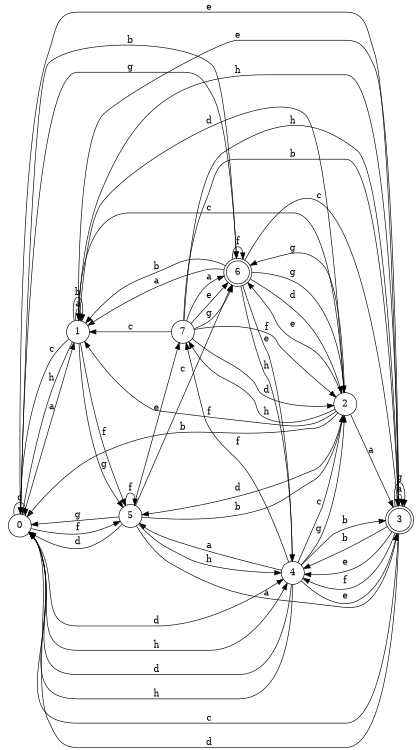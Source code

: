 digraph n7_4 {
__start0 [label="" shape="none"];

rankdir=LR;
size="8,5";

s0 [style="filled", color="black", fillcolor="white" shape="circle", label="0"];
s1 [style="filled", color="black", fillcolor="white" shape="circle", label="1"];
s2 [style="filled", color="black", fillcolor="white" shape="circle", label="2"];
s3 [style="rounded,filled", color="black", fillcolor="white" shape="doublecircle", label="3"];
s4 [style="filled", color="black", fillcolor="white" shape="circle", label="4"];
s5 [style="filled", color="black", fillcolor="white" shape="circle", label="5"];
s6 [style="rounded,filled", color="black", fillcolor="white" shape="doublecircle", label="6"];
s7 [style="filled", color="black", fillcolor="white" shape="circle", label="7"];
s0 -> s1 [label="a"];
s0 -> s6 [label="b"];
s0 -> s0 [label="c"];
s0 -> s4 [label="d"];
s0 -> s3 [label="e"];
s0 -> s5 [label="f"];
s0 -> s6 [label="g"];
s0 -> s4 [label="h"];
s1 -> s1 [label="a"];
s1 -> s1 [label="b"];
s1 -> s0 [label="c"];
s1 -> s2 [label="d"];
s1 -> s3 [label="e"];
s1 -> s5 [label="f"];
s1 -> s5 [label="g"];
s1 -> s0 [label="h"];
s2 -> s3 [label="a"];
s2 -> s0 [label="b"];
s2 -> s1 [label="c"];
s2 -> s5 [label="d"];
s2 -> s6 [label="e"];
s2 -> s1 [label="f"];
s2 -> s6 [label="g"];
s2 -> s7 [label="h"];
s3 -> s3 [label="a"];
s3 -> s4 [label="b"];
s3 -> s0 [label="c"];
s3 -> s0 [label="d"];
s3 -> s4 [label="e"];
s3 -> s4 [label="f"];
s3 -> s3 [label="g"];
s3 -> s1 [label="h"];
s4 -> s5 [label="a"];
s4 -> s3 [label="b"];
s4 -> s2 [label="c"];
s4 -> s0 [label="d"];
s4 -> s3 [label="e"];
s4 -> s7 [label="f"];
s4 -> s2 [label="g"];
s4 -> s0 [label="h"];
s5 -> s3 [label="a"];
s5 -> s2 [label="b"];
s5 -> s6 [label="c"];
s5 -> s0 [label="d"];
s5 -> s7 [label="e"];
s5 -> s5 [label="f"];
s5 -> s0 [label="g"];
s5 -> s4 [label="h"];
s6 -> s1 [label="a"];
s6 -> s1 [label="b"];
s6 -> s3 [label="c"];
s6 -> s2 [label="d"];
s6 -> s4 [label="e"];
s6 -> s6 [label="f"];
s6 -> s2 [label="g"];
s6 -> s4 [label="h"];
s7 -> s6 [label="a"];
s7 -> s3 [label="b"];
s7 -> s1 [label="c"];
s7 -> s2 [label="d"];
s7 -> s6 [label="e"];
s7 -> s2 [label="f"];
s7 -> s6 [label="g"];
s7 -> s3 [label="h"];

}